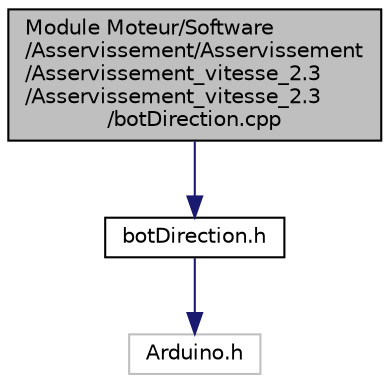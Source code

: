 digraph "Module Moteur/Software/Asservissement/Asservissement/Asservissement_vitesse_2.3/Asservissement_vitesse_2.3/botDirection.cpp"
{
  edge [fontname="Helvetica",fontsize="10",labelfontname="Helvetica",labelfontsize="10"];
  node [fontname="Helvetica",fontsize="10",shape=record];
  Node1 [label="Module Moteur/Software\l/Asservissement/Asservissement\l/Asservissement_vitesse_2.3\l/Asservissement_vitesse_2.3\l/botDirection.cpp",height=0.2,width=0.4,color="black", fillcolor="grey75", style="filled" fontcolor="black"];
  Node1 -> Node2 [color="midnightblue",fontsize="10",style="solid",fontname="Helvetica"];
  Node2 [label="botDirection.h",height=0.2,width=0.4,color="black", fillcolor="white", style="filled",URL="$_asservissement__vitesse__2_83_2_asservissement__vitesse__2_83_2bot_direction_8h.html"];
  Node2 -> Node3 [color="midnightblue",fontsize="10",style="solid",fontname="Helvetica"];
  Node3 [label="Arduino.h",height=0.2,width=0.4,color="grey75", fillcolor="white", style="filled"];
}
